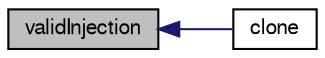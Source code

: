 digraph "validInjection"
{
  bgcolor="transparent";
  edge [fontname="FreeSans",fontsize="10",labelfontname="FreeSans",labelfontsize="10"];
  node [fontname="FreeSans",fontsize="10",shape=record];
  rankdir="LR";
  Node254 [label="validInjection",height=0.2,width=0.4,color="black", fillcolor="grey75", style="filled", fontcolor="black"];
  Node254 -> Node255 [dir="back",color="midnightblue",fontsize="10",style="solid",fontname="FreeSans"];
  Node255 [label="clone",height=0.2,width=0.4,color="black",URL="$a24050.html#ac6d7055f88f8ceb366a9f64d3ba635e0",tooltip="Construct and return a clone. "];
}
